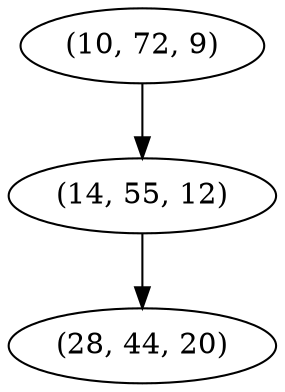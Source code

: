 digraph tree {
    "(10, 72, 9)";
    "(14, 55, 12)";
    "(28, 44, 20)";
    "(10, 72, 9)" -> "(14, 55, 12)";
    "(14, 55, 12)" -> "(28, 44, 20)";
}
